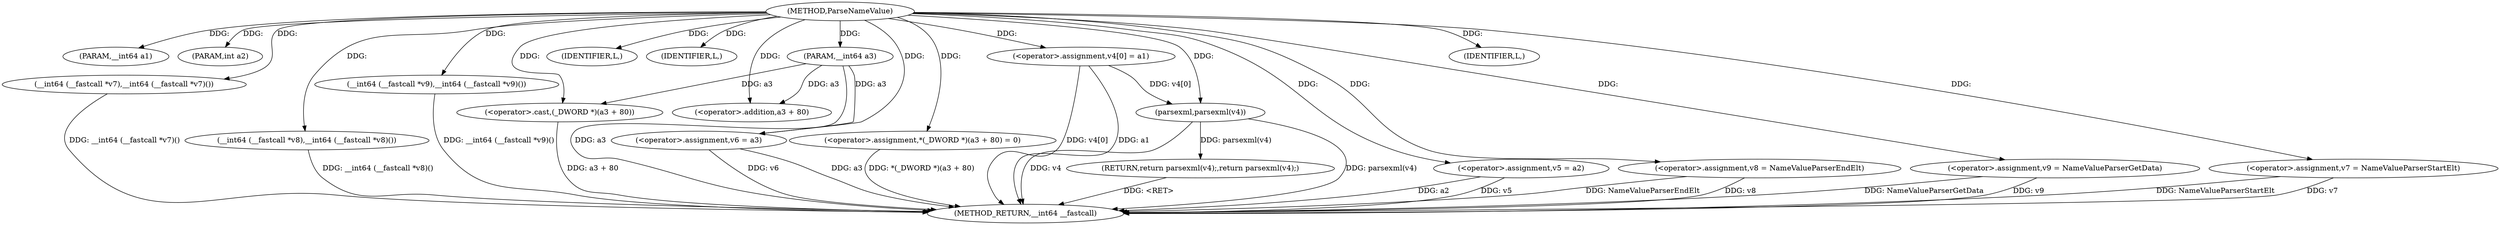 digraph ParseNameValue {  
"1000108" [label = "(METHOD,ParseNameValue)" ]
"1000154" [label = "(METHOD_RETURN,__int64 __fastcall)" ]
"1000109" [label = "(PARAM,__int64 a1)" ]
"1000110" [label = "(PARAM,int a2)" ]
"1000111" [label = "(PARAM,__int64 a3)" ]
"1000116" [label = "(__int64 (__fastcall *v7),__int64 (__fastcall *v7)())" ]
"1000117" [label = "(__int64 (__fastcall *v8),__int64 (__fastcall *v8)())" ]
"1000118" [label = "(__int64 (__fastcall *v9),__int64 (__fastcall *v9)())" ]
"1000120" [label = "(IDENTIFIER,L,)" ]
"1000121" [label = "(IDENTIFIER,L,)" ]
"1000122" [label = "(<operator>.assignment,*(_DWORD *)(a3 + 80) = 0)" ]
"1000124" [label = "(<operator>.cast,(_DWORD *)(a3 + 80))" ]
"1000126" [label = "(<operator>.addition,a3 + 80)" ]
"1000130" [label = "(<operator>.assignment,v4[0] = a1)" ]
"1000135" [label = "(<operator>.assignment,v5 = a2)" ]
"1000138" [label = "(<operator>.assignment,v8 = NameValueParserEndElt)" ]
"1000141" [label = "(<operator>.assignment,v9 = NameValueParserGetData)" ]
"1000144" [label = "(<operator>.assignment,v6 = a3)" ]
"1000147" [label = "(<operator>.assignment,v7 = NameValueParserStartElt)" ]
"1000150" [label = "(IDENTIFIER,L,)" ]
"1000151" [label = "(RETURN,return parsexml(v4);,return parsexml(v4);)" ]
"1000152" [label = "(parsexml,parsexml(v4))" ]
  "1000151" -> "1000154"  [ label = "DDG: <RET>"] 
  "1000152" -> "1000154"  [ label = "DDG: parsexml(v4)"] 
  "1000152" -> "1000154"  [ label = "DDG: v4"] 
  "1000147" -> "1000154"  [ label = "DDG: NameValueParserStartElt"] 
  "1000116" -> "1000154"  [ label = "DDG: __int64 (__fastcall *v7)()"] 
  "1000130" -> "1000154"  [ label = "DDG: v4[0]"] 
  "1000111" -> "1000154"  [ label = "DDG: a3"] 
  "1000135" -> "1000154"  [ label = "DDG: v5"] 
  "1000141" -> "1000154"  [ label = "DDG: NameValueParserGetData"] 
  "1000117" -> "1000154"  [ label = "DDG: __int64 (__fastcall *v8)()"] 
  "1000138" -> "1000154"  [ label = "DDG: v8"] 
  "1000118" -> "1000154"  [ label = "DDG: __int64 (__fastcall *v9)()"] 
  "1000141" -> "1000154"  [ label = "DDG: v9"] 
  "1000135" -> "1000154"  [ label = "DDG: a2"] 
  "1000130" -> "1000154"  [ label = "DDG: a1"] 
  "1000147" -> "1000154"  [ label = "DDG: v7"] 
  "1000124" -> "1000154"  [ label = "DDG: a3 + 80"] 
  "1000138" -> "1000154"  [ label = "DDG: NameValueParserEndElt"] 
  "1000144" -> "1000154"  [ label = "DDG: v6"] 
  "1000144" -> "1000154"  [ label = "DDG: a3"] 
  "1000122" -> "1000154"  [ label = "DDG: *(_DWORD *)(a3 + 80)"] 
  "1000108" -> "1000109"  [ label = "DDG: "] 
  "1000108" -> "1000110"  [ label = "DDG: "] 
  "1000108" -> "1000111"  [ label = "DDG: "] 
  "1000108" -> "1000116"  [ label = "DDG: "] 
  "1000108" -> "1000117"  [ label = "DDG: "] 
  "1000108" -> "1000118"  [ label = "DDG: "] 
  "1000108" -> "1000120"  [ label = "DDG: "] 
  "1000108" -> "1000121"  [ label = "DDG: "] 
  "1000108" -> "1000122"  [ label = "DDG: "] 
  "1000111" -> "1000124"  [ label = "DDG: a3"] 
  "1000108" -> "1000124"  [ label = "DDG: "] 
  "1000111" -> "1000126"  [ label = "DDG: a3"] 
  "1000108" -> "1000126"  [ label = "DDG: "] 
  "1000108" -> "1000130"  [ label = "DDG: "] 
  "1000108" -> "1000135"  [ label = "DDG: "] 
  "1000108" -> "1000138"  [ label = "DDG: "] 
  "1000108" -> "1000141"  [ label = "DDG: "] 
  "1000111" -> "1000144"  [ label = "DDG: a3"] 
  "1000108" -> "1000144"  [ label = "DDG: "] 
  "1000108" -> "1000147"  [ label = "DDG: "] 
  "1000108" -> "1000150"  [ label = "DDG: "] 
  "1000152" -> "1000151"  [ label = "DDG: parsexml(v4)"] 
  "1000130" -> "1000152"  [ label = "DDG: v4[0]"] 
  "1000108" -> "1000152"  [ label = "DDG: "] 
}
